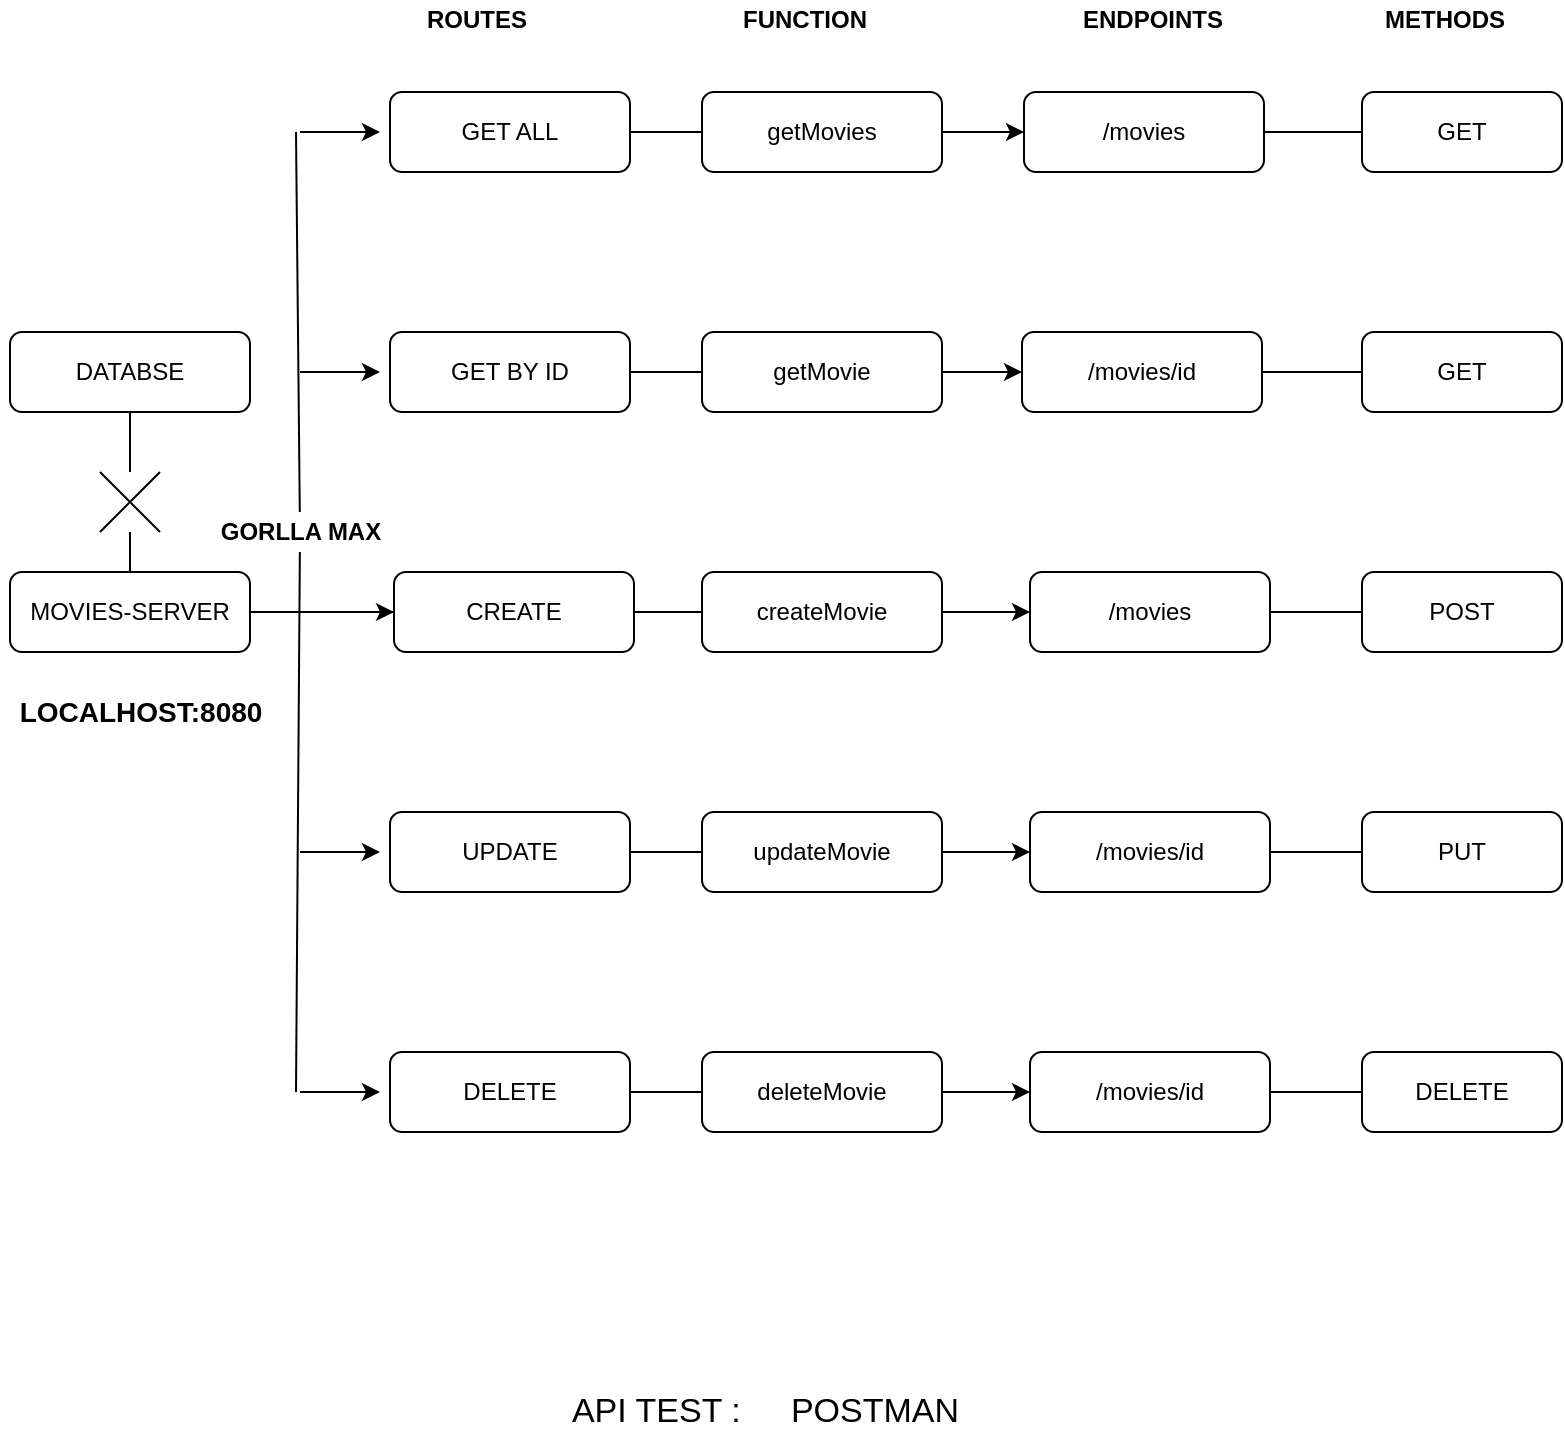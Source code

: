 <mxfile version="19.0.3" type="device"><diagram id="WkPJ31_MiZ07ltXiM91D" name="Page-1"><mxGraphModel dx="1483" dy="916" grid="1" gridSize="10" guides="1" tooltips="1" connect="1" arrows="1" fold="1" page="1" pageScale="1" pageWidth="827" pageHeight="1169" math="0" shadow="0"><root><mxCell id="0"/><mxCell id="1" parent="0"/><mxCell id="4D9KgK_l0UbRaSErg0bU-93" value="" style="edgeStyle=none;rounded=0;orthogonalLoop=1;jettySize=auto;html=1;startArrow=none;startFill=0;endArrow=none;endFill=0;strokeColor=default;" edge="1" parent="1" source="4D9KgK_l0UbRaSErg0bU-1" target="4D9KgK_l0UbRaSErg0bU-53"><mxGeometry relative="1" as="geometry"/></mxCell><mxCell id="4D9KgK_l0UbRaSErg0bU-1" value="MOVIES-SERVER" style="rounded=1;whiteSpace=wrap;html=1;" vertex="1" parent="1"><mxGeometry x="5" y="360" width="120" height="40" as="geometry"/></mxCell><mxCell id="4D9KgK_l0UbRaSErg0bU-88" value="" style="edgeStyle=none;rounded=0;orthogonalLoop=1;jettySize=auto;html=1;startArrow=none;startFill=0;endArrow=none;endFill=0;strokeColor=default;" edge="1" parent="1" source="4D9KgK_l0UbRaSErg0bU-4" target="4D9KgK_l0UbRaSErg0bU-7"><mxGeometry relative="1" as="geometry"/></mxCell><mxCell id="4D9KgK_l0UbRaSErg0bU-4" value="DATABSE" style="rounded=1;whiteSpace=wrap;html=1;" vertex="1" parent="1"><mxGeometry x="5" y="240" width="120" height="40" as="geometry"/></mxCell><mxCell id="4D9KgK_l0UbRaSErg0bU-89" value="" style="edgeStyle=none;rounded=0;orthogonalLoop=1;jettySize=auto;html=1;startArrow=none;startFill=0;endArrow=none;endFill=0;strokeColor=default;" edge="1" parent="1" source="4D9KgK_l0UbRaSErg0bU-7" target="4D9KgK_l0UbRaSErg0bU-1"><mxGeometry relative="1" as="geometry"/></mxCell><mxCell id="4D9KgK_l0UbRaSErg0bU-7" value="" style="shape=umlDestroy;whiteSpace=wrap;html=1;strokeWidth=1;" vertex="1" parent="1"><mxGeometry x="50" y="310" width="30" height="30" as="geometry"/></mxCell><mxCell id="4D9KgK_l0UbRaSErg0bU-14" value="" style="edgeStyle=orthogonalEdgeStyle;rounded=0;orthogonalLoop=1;jettySize=auto;html=1;" edge="1" parent="1" source="4D9KgK_l0UbRaSErg0bU-11" target="4D9KgK_l0UbRaSErg0bU-13"><mxGeometry relative="1" as="geometry"/></mxCell><mxCell id="4D9KgK_l0UbRaSErg0bU-11" value="createMovie" style="rounded=1;whiteSpace=wrap;html=1;" vertex="1" parent="1"><mxGeometry x="351" y="360" width="120" height="40" as="geometry"/></mxCell><mxCell id="4D9KgK_l0UbRaSErg0bU-103" value="" style="edgeStyle=none;rounded=0;orthogonalLoop=1;jettySize=auto;html=1;startArrow=none;startFill=0;endArrow=none;endFill=0;strokeColor=default;" edge="1" parent="1" source="4D9KgK_l0UbRaSErg0bU-13" target="4D9KgK_l0UbRaSErg0bU-96"><mxGeometry relative="1" as="geometry"/></mxCell><mxCell id="4D9KgK_l0UbRaSErg0bU-13" value="/movies" style="rounded=1;whiteSpace=wrap;html=1;" vertex="1" parent="1"><mxGeometry x="515" y="360" width="120" height="40" as="geometry"/></mxCell><mxCell id="4D9KgK_l0UbRaSErg0bU-49" value="" style="edgeStyle=none;rounded=0;orthogonalLoop=1;jettySize=auto;html=1;startArrow=none;startFill=0;endArrow=none;endFill=0;strokeColor=default;" edge="1" parent="1" source="4D9KgK_l0UbRaSErg0bU-15" target="4D9KgK_l0UbRaSErg0bU-17"><mxGeometry relative="1" as="geometry"/></mxCell><mxCell id="4D9KgK_l0UbRaSErg0bU-15" value="GET BY ID" style="rounded=1;whiteSpace=wrap;html=1;" vertex="1" parent="1"><mxGeometry x="195" y="240" width="120" height="40" as="geometry"/></mxCell><mxCell id="4D9KgK_l0UbRaSErg0bU-84" value="" style="edgeStyle=none;rounded=0;orthogonalLoop=1;jettySize=auto;html=1;startArrow=none;startFill=0;endArrow=classic;endFill=1;strokeColor=default;" edge="1" parent="1" source="4D9KgK_l0UbRaSErg0bU-17" target="4D9KgK_l0UbRaSErg0bU-31"><mxGeometry relative="1" as="geometry"/></mxCell><mxCell id="4D9KgK_l0UbRaSErg0bU-17" value="getMovie" style="rounded=1;whiteSpace=wrap;html=1;" vertex="1" parent="1"><mxGeometry x="351" y="240" width="120" height="40" as="geometry"/></mxCell><mxCell id="4D9KgK_l0UbRaSErg0bU-91" value="" style="edgeStyle=none;rounded=0;orthogonalLoop=1;jettySize=auto;html=1;startArrow=none;startFill=0;endArrow=none;endFill=0;strokeColor=default;" edge="1" parent="1" source="4D9KgK_l0UbRaSErg0bU-19" target="4D9KgK_l0UbRaSErg0bU-90"><mxGeometry relative="1" as="geometry"/></mxCell><mxCell id="4D9KgK_l0UbRaSErg0bU-19" value="/movies" style="rounded=1;whiteSpace=wrap;html=1;" vertex="1" parent="1"><mxGeometry x="512" y="120" width="120" height="40" as="geometry"/></mxCell><mxCell id="4D9KgK_l0UbRaSErg0bU-51" value="" style="edgeStyle=none;rounded=0;orthogonalLoop=1;jettySize=auto;html=1;startArrow=none;startFill=0;endArrow=none;endFill=0;strokeColor=default;" edge="1" parent="1" source="4D9KgK_l0UbRaSErg0bU-21" target="4D9KgK_l0UbRaSErg0bU-23"><mxGeometry relative="1" as="geometry"/></mxCell><mxCell id="4D9KgK_l0UbRaSErg0bU-21" value="UPDATE" style="rounded=1;whiteSpace=wrap;html=1;" vertex="1" parent="1"><mxGeometry x="195" y="480" width="120" height="40" as="geometry"/></mxCell><mxCell id="4D9KgK_l0UbRaSErg0bU-26" value="" style="edgeStyle=orthogonalEdgeStyle;rounded=0;orthogonalLoop=1;jettySize=auto;html=1;" edge="1" parent="1" source="4D9KgK_l0UbRaSErg0bU-23" target="4D9KgK_l0UbRaSErg0bU-25"><mxGeometry relative="1" as="geometry"/></mxCell><mxCell id="4D9KgK_l0UbRaSErg0bU-23" value="updateMovie" style="rounded=1;whiteSpace=wrap;html=1;" vertex="1" parent="1"><mxGeometry x="351" y="480" width="120" height="40" as="geometry"/></mxCell><mxCell id="4D9KgK_l0UbRaSErg0bU-104" value="" style="edgeStyle=none;rounded=0;orthogonalLoop=1;jettySize=auto;html=1;startArrow=none;startFill=0;endArrow=none;endFill=0;strokeColor=default;" edge="1" parent="1" source="4D9KgK_l0UbRaSErg0bU-25" target="4D9KgK_l0UbRaSErg0bU-98"><mxGeometry relative="1" as="geometry"/></mxCell><mxCell id="4D9KgK_l0UbRaSErg0bU-25" value="/movies/id" style="rounded=1;whiteSpace=wrap;html=1;" vertex="1" parent="1"><mxGeometry x="515" y="480" width="120" height="40" as="geometry"/></mxCell><mxCell id="4D9KgK_l0UbRaSErg0bU-48" value="" style="edgeStyle=none;rounded=0;orthogonalLoop=1;jettySize=auto;html=1;startArrow=none;startFill=0;endArrow=none;endFill=0;strokeColor=default;" edge="1" parent="1" source="4D9KgK_l0UbRaSErg0bU-27" target="4D9KgK_l0UbRaSErg0bU-29"><mxGeometry relative="1" as="geometry"/></mxCell><mxCell id="4D9KgK_l0UbRaSErg0bU-27" value="GET ALL" style="rounded=1;whiteSpace=wrap;html=1;gradientColor=none;strokeWidth=1;" vertex="1" parent="1"><mxGeometry x="195" y="120" width="120" height="40" as="geometry"/></mxCell><mxCell id="4D9KgK_l0UbRaSErg0bU-85" value="" style="edgeStyle=none;rounded=0;orthogonalLoop=1;jettySize=auto;html=1;startArrow=none;startFill=0;endArrow=classic;endFill=1;strokeColor=default;" edge="1" parent="1" source="4D9KgK_l0UbRaSErg0bU-29" target="4D9KgK_l0UbRaSErg0bU-19"><mxGeometry relative="1" as="geometry"/></mxCell><mxCell id="4D9KgK_l0UbRaSErg0bU-29" value="getMovies" style="rounded=1;whiteSpace=wrap;html=1;gradientColor=none;strokeWidth=1;" vertex="1" parent="1"><mxGeometry x="351" y="120" width="120" height="40" as="geometry"/></mxCell><mxCell id="4D9KgK_l0UbRaSErg0bU-102" value="" style="edgeStyle=none;rounded=0;orthogonalLoop=1;jettySize=auto;html=1;startArrow=none;startFill=0;endArrow=none;endFill=0;strokeColor=default;" edge="1" parent="1" source="4D9KgK_l0UbRaSErg0bU-31" target="4D9KgK_l0UbRaSErg0bU-94"><mxGeometry relative="1" as="geometry"/></mxCell><mxCell id="4D9KgK_l0UbRaSErg0bU-31" value="&lt;span style=&quot;&quot;&gt;/movies/id&lt;/span&gt;" style="rounded=1;whiteSpace=wrap;html=1;" vertex="1" parent="1"><mxGeometry x="511" y="240" width="120" height="40" as="geometry"/></mxCell><mxCell id="4D9KgK_l0UbRaSErg0bU-52" value="" style="edgeStyle=none;rounded=0;orthogonalLoop=1;jettySize=auto;html=1;startArrow=none;startFill=0;endArrow=none;endFill=0;strokeColor=default;" edge="1" parent="1" source="4D9KgK_l0UbRaSErg0bU-33" target="4D9KgK_l0UbRaSErg0bU-35"><mxGeometry relative="1" as="geometry"/></mxCell><mxCell id="4D9KgK_l0UbRaSErg0bU-33" value="DELETE" style="rounded=1;whiteSpace=wrap;html=1;" vertex="1" parent="1"><mxGeometry x="195" y="600" width="120" height="40" as="geometry"/></mxCell><mxCell id="4D9KgK_l0UbRaSErg0bU-38" value="" style="edgeStyle=orthogonalEdgeStyle;rounded=0;orthogonalLoop=1;jettySize=auto;html=1;" edge="1" parent="1" source="4D9KgK_l0UbRaSErg0bU-35" target="4D9KgK_l0UbRaSErg0bU-37"><mxGeometry relative="1" as="geometry"/></mxCell><mxCell id="4D9KgK_l0UbRaSErg0bU-35" value="deleteMovie" style="rounded=1;whiteSpace=wrap;html=1;" vertex="1" parent="1"><mxGeometry x="351" y="600" width="120" height="40" as="geometry"/></mxCell><mxCell id="4D9KgK_l0UbRaSErg0bU-105" value="" style="edgeStyle=none;rounded=0;orthogonalLoop=1;jettySize=auto;html=1;startArrow=none;startFill=0;endArrow=none;endFill=0;strokeColor=default;" edge="1" parent="1" source="4D9KgK_l0UbRaSErg0bU-37" target="4D9KgK_l0UbRaSErg0bU-100"><mxGeometry relative="1" as="geometry"/></mxCell><mxCell id="4D9KgK_l0UbRaSErg0bU-37" value="/movies/id" style="rounded=1;whiteSpace=wrap;html=1;" vertex="1" parent="1"><mxGeometry x="515" y="600" width="120" height="40" as="geometry"/></mxCell><mxCell id="4D9KgK_l0UbRaSErg0bU-87" value="" style="edgeStyle=none;rounded=0;orthogonalLoop=1;jettySize=auto;html=1;startArrow=none;startFill=0;endArrow=none;endFill=0;strokeColor=default;" edge="1" parent="1" source="4D9KgK_l0UbRaSErg0bU-53" target="4D9KgK_l0UbRaSErg0bU-11"><mxGeometry relative="1" as="geometry"/></mxCell><mxCell id="4D9KgK_l0UbRaSErg0bU-53" value="CREATE" style="rounded=1;whiteSpace=wrap;html=1;" vertex="1" parent="1"><mxGeometry x="197" y="360" width="120" height="40" as="geometry"/></mxCell><mxCell id="4D9KgK_l0UbRaSErg0bU-70" value="" style="endArrow=none;html=1;rounded=0;strokeColor=default;startArrow=none;" edge="1" parent="1" source="4D9KgK_l0UbRaSErg0bU-111"><mxGeometry width="50" height="50" relative="1" as="geometry"><mxPoint x="148" y="620" as="sourcePoint"/><mxPoint x="148" y="140" as="targetPoint"/></mxGeometry></mxCell><mxCell id="4D9KgK_l0UbRaSErg0bU-71" value="" style="endArrow=none;html=1;rounded=0;strokeColor=default;exitX=0;exitY=0.5;exitDx=0;exitDy=0;startArrow=classic;startFill=1;" edge="1" parent="1"><mxGeometry width="50" height="50" relative="1" as="geometry"><mxPoint x="190" y="140" as="sourcePoint"/><mxPoint x="150" y="140" as="targetPoint"/></mxGeometry></mxCell><mxCell id="4D9KgK_l0UbRaSErg0bU-72" value="" style="endArrow=none;html=1;rounded=0;strokeColor=default;exitX=0;exitY=0.5;exitDx=0;exitDy=0;endFill=0;startArrow=classic;startFill=1;" edge="1" parent="1"><mxGeometry width="50" height="50" relative="1" as="geometry"><mxPoint x="190" y="260" as="sourcePoint"/><mxPoint x="150" y="260" as="targetPoint"/></mxGeometry></mxCell><mxCell id="4D9KgK_l0UbRaSErg0bU-73" value="" style="edgeStyle=none;rounded=0;orthogonalLoop=1;jettySize=auto;html=1;startArrow=none;startFill=0;endArrow=classic;endFill=1;strokeColor=default;entryX=0;entryY=0.5;entryDx=0;entryDy=0;" edge="1" parent="1"><mxGeometry relative="1" as="geometry"><mxPoint x="150" y="500" as="sourcePoint"/><mxPoint x="190" y="500" as="targetPoint"/></mxGeometry></mxCell><mxCell id="4D9KgK_l0UbRaSErg0bU-74" value="" style="edgeStyle=none;rounded=0;orthogonalLoop=1;jettySize=auto;html=1;startArrow=none;startFill=0;endArrow=classic;endFill=1;strokeColor=default;entryX=0;entryY=0.5;entryDx=0;entryDy=0;" edge="1" parent="1"><mxGeometry relative="1" as="geometry"><mxPoint x="150" y="620" as="sourcePoint"/><mxPoint x="190" y="620.0" as="targetPoint"/><Array as="points"><mxPoint x="170" y="620"/></Array></mxGeometry></mxCell><mxCell id="4D9KgK_l0UbRaSErg0bU-75" value="ROUTES" style="text;html=1;align=center;verticalAlign=middle;resizable=0;points=[];autosize=1;strokeColor=none;fillColor=none;fontStyle=1" vertex="1" parent="1"><mxGeometry x="203" y="74" width="70" height="20" as="geometry"/></mxCell><mxCell id="4D9KgK_l0UbRaSErg0bU-77" value="FUNCTION" style="text;html=1;align=center;verticalAlign=middle;resizable=0;points=[];autosize=1;strokeColor=none;fillColor=none;fontStyle=1" vertex="1" parent="1"><mxGeometry x="362" y="74" width="80" height="20" as="geometry"/></mxCell><mxCell id="4D9KgK_l0UbRaSErg0bU-79" value="ENDPOINTS" style="text;html=1;align=center;verticalAlign=middle;resizable=0;points=[];autosize=1;strokeColor=none;fillColor=none;fontStyle=1" vertex="1" parent="1"><mxGeometry x="531" y="74" width="90" height="20" as="geometry"/></mxCell><mxCell id="4D9KgK_l0UbRaSErg0bU-82" value="METHODS" style="text;html=1;align=center;verticalAlign=middle;resizable=0;points=[];autosize=1;strokeColor=none;fillColor=none;fontStyle=1" vertex="1" parent="1"><mxGeometry x="682" y="74" width="80" height="20" as="geometry"/></mxCell><mxCell id="4D9KgK_l0UbRaSErg0bU-90" value="GET" style="rounded=1;whiteSpace=wrap;html=1;" vertex="1" parent="1"><mxGeometry x="681" y="120" width="100" height="40" as="geometry"/></mxCell><mxCell id="4D9KgK_l0UbRaSErg0bU-92" value="" style="endArrow=none;html=1;rounded=0;strokeColor=default;exitX=0;exitY=0.5;exitDx=0;exitDy=0;endFill=0;startArrow=classic;startFill=1;" edge="1" parent="1" source="4D9KgK_l0UbRaSErg0bU-53"><mxGeometry width="50" height="50" relative="1" as="geometry"><mxPoint x="200" y="270" as="sourcePoint"/><mxPoint x="150" y="380" as="targetPoint"/><Array as="points"><mxPoint x="170" y="380"/></Array></mxGeometry></mxCell><mxCell id="4D9KgK_l0UbRaSErg0bU-94" value="GET" style="rounded=1;whiteSpace=wrap;html=1;" vertex="1" parent="1"><mxGeometry x="681" y="240" width="100" height="40" as="geometry"/></mxCell><mxCell id="4D9KgK_l0UbRaSErg0bU-96" value="POST" style="rounded=1;whiteSpace=wrap;html=1;" vertex="1" parent="1"><mxGeometry x="681" y="360" width="100" height="40" as="geometry"/></mxCell><mxCell id="4D9KgK_l0UbRaSErg0bU-98" value="PUT" style="rounded=1;whiteSpace=wrap;html=1;" vertex="1" parent="1"><mxGeometry x="681" y="480" width="100" height="40" as="geometry"/></mxCell><mxCell id="4D9KgK_l0UbRaSErg0bU-100" value="DELETE" style="rounded=1;whiteSpace=wrap;html=1;" vertex="1" parent="1"><mxGeometry x="681" y="600" width="100" height="40" as="geometry"/></mxCell><mxCell id="4D9KgK_l0UbRaSErg0bU-110" value="&lt;b&gt;&lt;font style=&quot;font-size: 14px;&quot;&gt;LOCALHOST:8080&lt;/font&gt;&lt;/b&gt;" style="text;html=1;align=center;verticalAlign=middle;resizable=0;points=[];autosize=1;strokeColor=none;fillColor=none;" vertex="1" parent="1"><mxGeometry y="420" width="140" height="20" as="geometry"/></mxCell><mxCell id="4D9KgK_l0UbRaSErg0bU-111" value="&lt;b&gt;GORLLA MAX&lt;/b&gt;" style="text;html=1;align=center;verticalAlign=middle;resizable=0;points=[];autosize=1;strokeColor=none;fillColor=none;" vertex="1" parent="1"><mxGeometry x="100" y="330" width="100" height="20" as="geometry"/></mxCell><mxCell id="4D9KgK_l0UbRaSErg0bU-112" value="" style="endArrow=none;html=1;rounded=0;strokeColor=default;" edge="1" parent="1" target="4D9KgK_l0UbRaSErg0bU-111"><mxGeometry width="50" height="50" relative="1" as="geometry"><mxPoint x="148.0" y="620.0" as="sourcePoint"/><mxPoint x="148.0" y="140" as="targetPoint"/></mxGeometry></mxCell><mxCell id="4D9KgK_l0UbRaSErg0bU-113" value="&lt;font style=&quot;font-size: 17px; font-weight: normal;&quot;&gt;POSTMAN&lt;/font&gt;" style="text;html=1;align=center;verticalAlign=middle;resizable=0;points=[];autosize=1;strokeColor=none;fillColor=none;fontSize=14;fontStyle=1" vertex="1" parent="1"><mxGeometry x="387" y="770" width="100" height="20" as="geometry"/></mxCell><mxCell id="4D9KgK_l0UbRaSErg0bU-114" value="&lt;span style=&quot;font-weight: normal;&quot;&gt;API TEST :&amp;nbsp;&lt;/span&gt;" style="text;html=1;align=center;verticalAlign=middle;resizable=0;points=[];autosize=1;strokeColor=none;fillColor=none;fontSize=17;fontStyle=1" vertex="1" parent="1"><mxGeometry x="280" y="765" width="100" height="30" as="geometry"/></mxCell></root></mxGraphModel></diagram></mxfile>